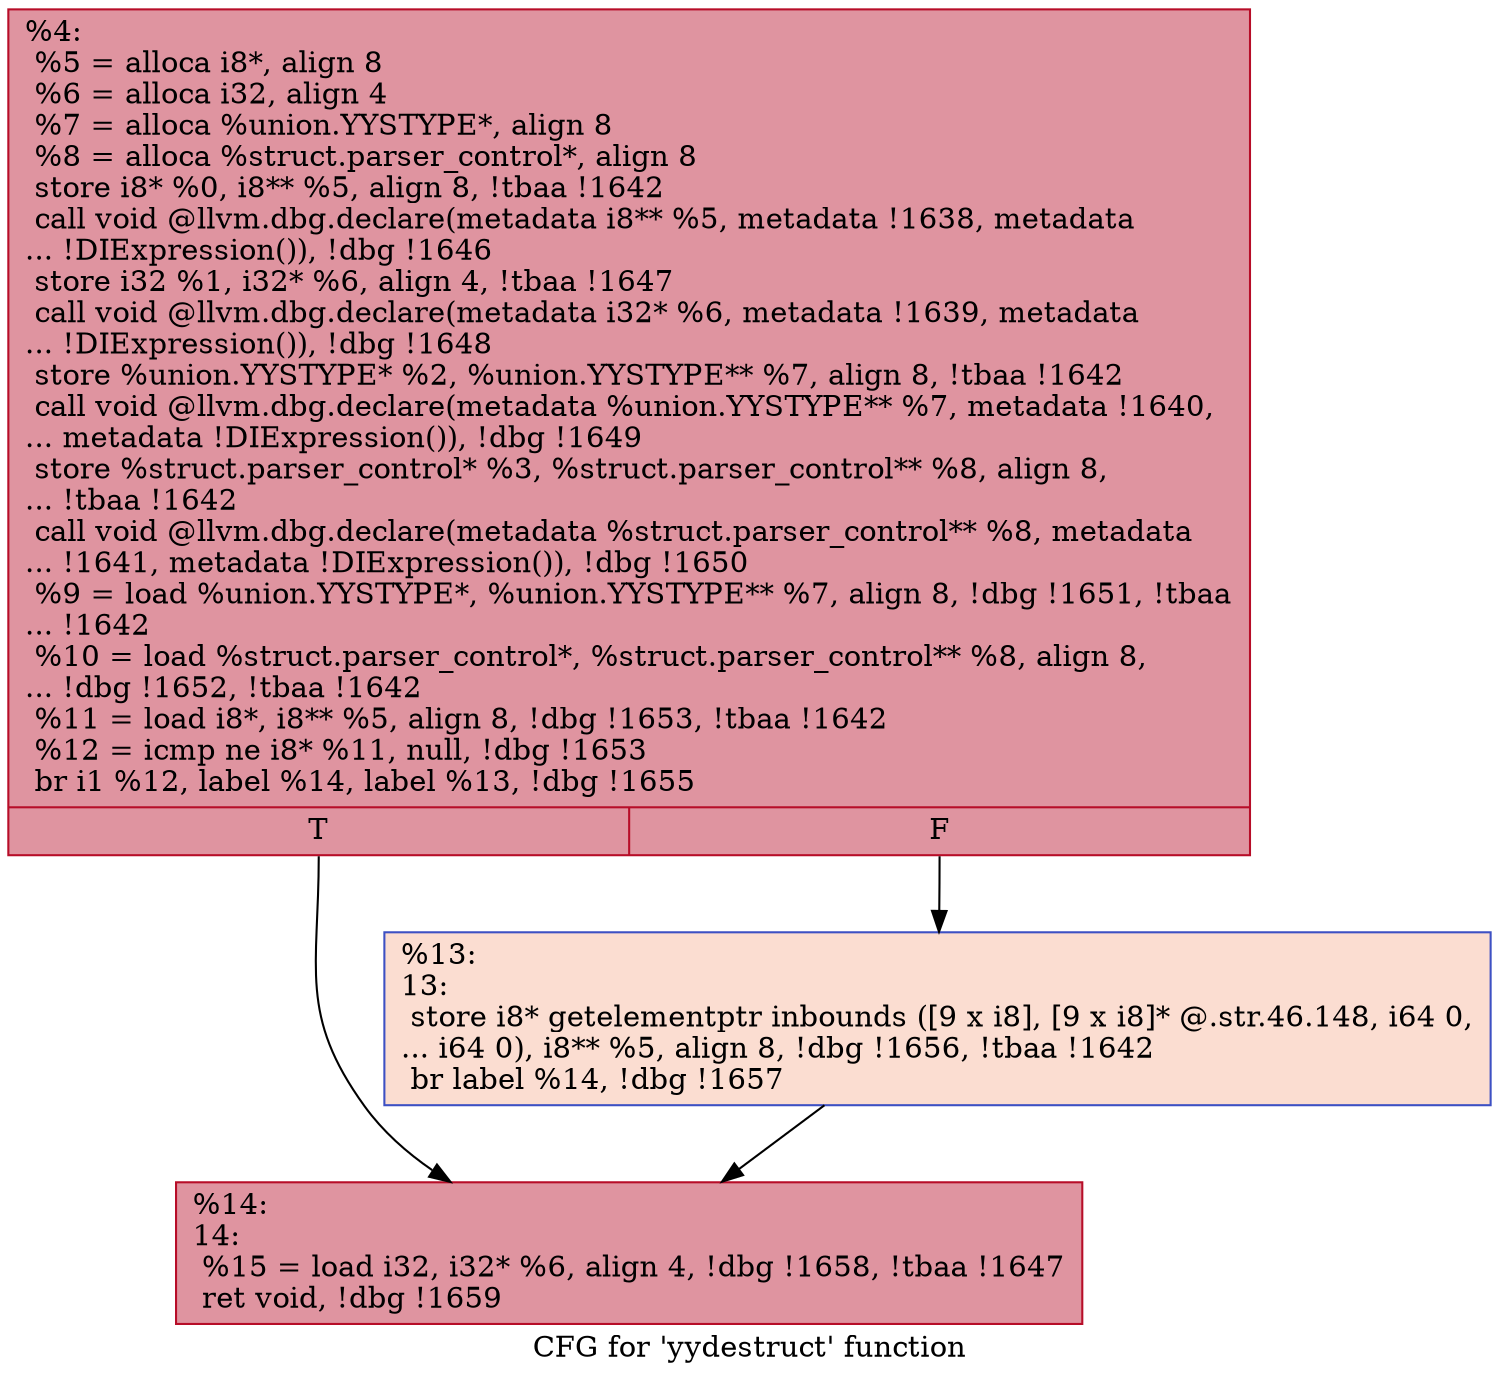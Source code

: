 digraph "CFG for 'yydestruct' function" {
	label="CFG for 'yydestruct' function";

	Node0x16d9920 [shape=record,color="#b70d28ff", style=filled, fillcolor="#b70d2870",label="{%4:\l  %5 = alloca i8*, align 8\l  %6 = alloca i32, align 4\l  %7 = alloca %union.YYSTYPE*, align 8\l  %8 = alloca %struct.parser_control*, align 8\l  store i8* %0, i8** %5, align 8, !tbaa !1642\l  call void @llvm.dbg.declare(metadata i8** %5, metadata !1638, metadata\l... !DIExpression()), !dbg !1646\l  store i32 %1, i32* %6, align 4, !tbaa !1647\l  call void @llvm.dbg.declare(metadata i32* %6, metadata !1639, metadata\l... !DIExpression()), !dbg !1648\l  store %union.YYSTYPE* %2, %union.YYSTYPE** %7, align 8, !tbaa !1642\l  call void @llvm.dbg.declare(metadata %union.YYSTYPE** %7, metadata !1640,\l... metadata !DIExpression()), !dbg !1649\l  store %struct.parser_control* %3, %struct.parser_control** %8, align 8,\l... !tbaa !1642\l  call void @llvm.dbg.declare(metadata %struct.parser_control** %8, metadata\l... !1641, metadata !DIExpression()), !dbg !1650\l  %9 = load %union.YYSTYPE*, %union.YYSTYPE** %7, align 8, !dbg !1651, !tbaa\l... !1642\l  %10 = load %struct.parser_control*, %struct.parser_control** %8, align 8,\l... !dbg !1652, !tbaa !1642\l  %11 = load i8*, i8** %5, align 8, !dbg !1653, !tbaa !1642\l  %12 = icmp ne i8* %11, null, !dbg !1653\l  br i1 %12, label %14, label %13, !dbg !1655\l|{<s0>T|<s1>F}}"];
	Node0x16d9920:s0 -> Node0x16da1f0;
	Node0x16d9920:s1 -> Node0x16da1a0;
	Node0x16da1a0 [shape=record,color="#3d50c3ff", style=filled, fillcolor="#f7b39670",label="{%13:\l13:                                               \l  store i8* getelementptr inbounds ([9 x i8], [9 x i8]* @.str.46.148, i64 0,\l... i64 0), i8** %5, align 8, !dbg !1656, !tbaa !1642\l  br label %14, !dbg !1657\l}"];
	Node0x16da1a0 -> Node0x16da1f0;
	Node0x16da1f0 [shape=record,color="#b70d28ff", style=filled, fillcolor="#b70d2870",label="{%14:\l14:                                               \l  %15 = load i32, i32* %6, align 4, !dbg !1658, !tbaa !1647\l  ret void, !dbg !1659\l}"];
}
